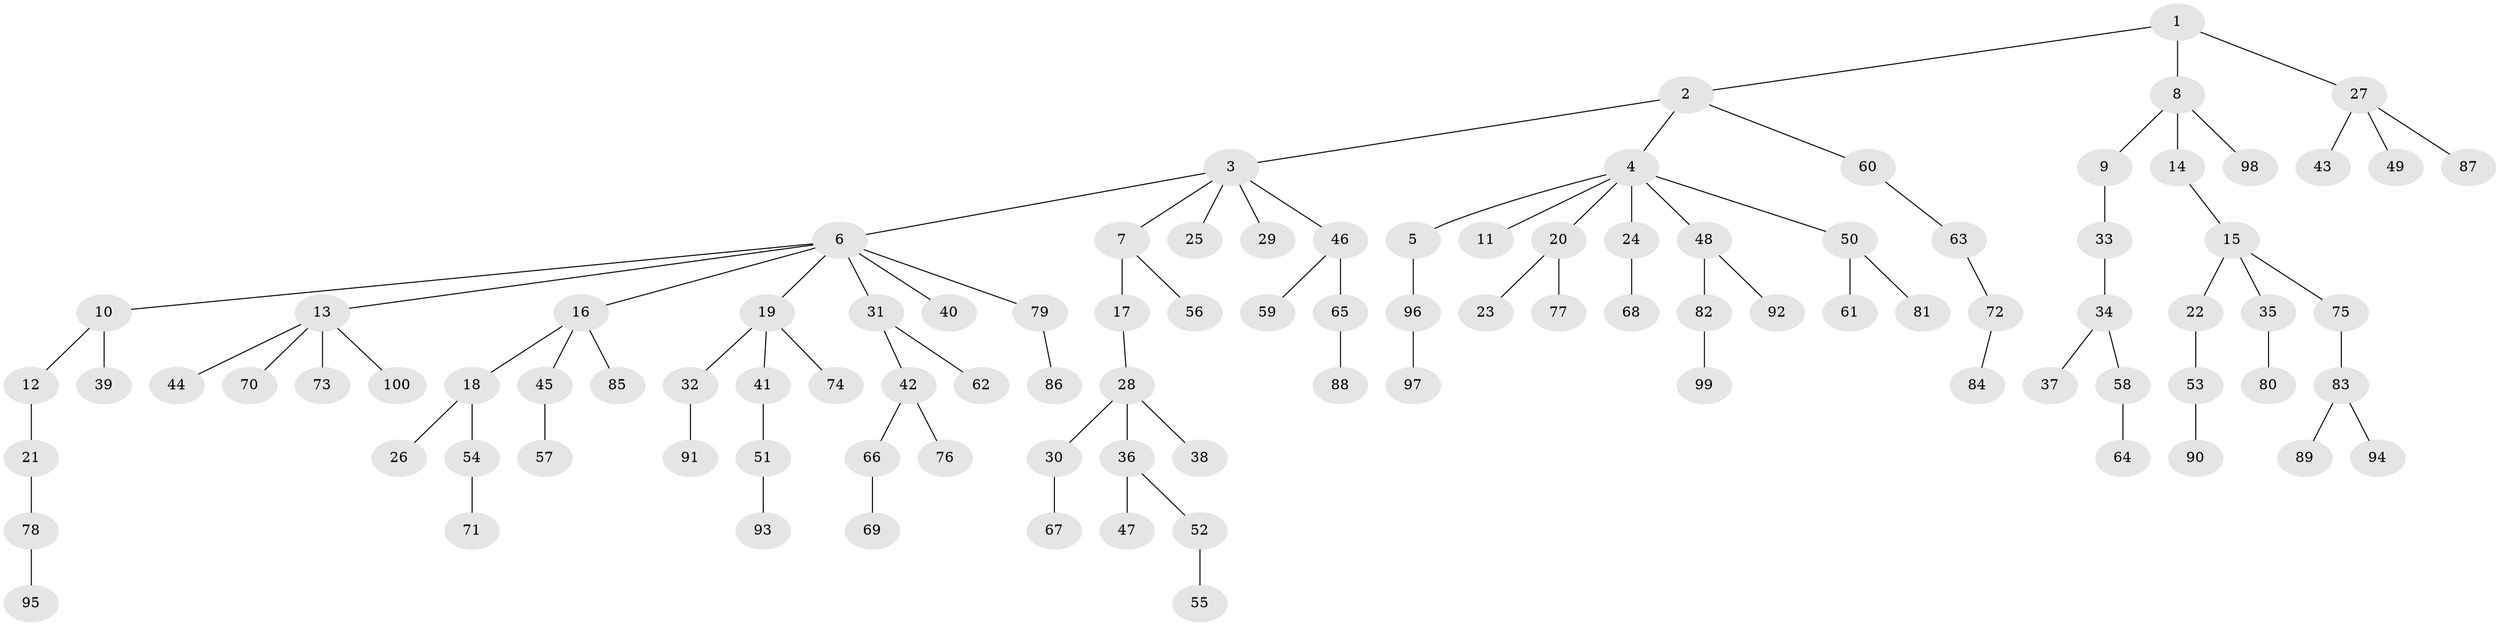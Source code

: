 // Generated by graph-tools (version 1.1) at 2025/38/02/21/25 10:38:55]
// undirected, 100 vertices, 99 edges
graph export_dot {
graph [start="1"]
  node [color=gray90,style=filled];
  1;
  2;
  3;
  4;
  5;
  6;
  7;
  8;
  9;
  10;
  11;
  12;
  13;
  14;
  15;
  16;
  17;
  18;
  19;
  20;
  21;
  22;
  23;
  24;
  25;
  26;
  27;
  28;
  29;
  30;
  31;
  32;
  33;
  34;
  35;
  36;
  37;
  38;
  39;
  40;
  41;
  42;
  43;
  44;
  45;
  46;
  47;
  48;
  49;
  50;
  51;
  52;
  53;
  54;
  55;
  56;
  57;
  58;
  59;
  60;
  61;
  62;
  63;
  64;
  65;
  66;
  67;
  68;
  69;
  70;
  71;
  72;
  73;
  74;
  75;
  76;
  77;
  78;
  79;
  80;
  81;
  82;
  83;
  84;
  85;
  86;
  87;
  88;
  89;
  90;
  91;
  92;
  93;
  94;
  95;
  96;
  97;
  98;
  99;
  100;
  1 -- 2;
  1 -- 8;
  1 -- 27;
  2 -- 3;
  2 -- 4;
  2 -- 60;
  3 -- 6;
  3 -- 7;
  3 -- 25;
  3 -- 29;
  3 -- 46;
  4 -- 5;
  4 -- 11;
  4 -- 20;
  4 -- 24;
  4 -- 48;
  4 -- 50;
  5 -- 96;
  6 -- 10;
  6 -- 13;
  6 -- 16;
  6 -- 19;
  6 -- 31;
  6 -- 40;
  6 -- 79;
  7 -- 17;
  7 -- 56;
  8 -- 9;
  8 -- 14;
  8 -- 98;
  9 -- 33;
  10 -- 12;
  10 -- 39;
  12 -- 21;
  13 -- 44;
  13 -- 70;
  13 -- 73;
  13 -- 100;
  14 -- 15;
  15 -- 22;
  15 -- 35;
  15 -- 75;
  16 -- 18;
  16 -- 45;
  16 -- 85;
  17 -- 28;
  18 -- 26;
  18 -- 54;
  19 -- 32;
  19 -- 41;
  19 -- 74;
  20 -- 23;
  20 -- 77;
  21 -- 78;
  22 -- 53;
  24 -- 68;
  27 -- 43;
  27 -- 49;
  27 -- 87;
  28 -- 30;
  28 -- 36;
  28 -- 38;
  30 -- 67;
  31 -- 42;
  31 -- 62;
  32 -- 91;
  33 -- 34;
  34 -- 37;
  34 -- 58;
  35 -- 80;
  36 -- 47;
  36 -- 52;
  41 -- 51;
  42 -- 66;
  42 -- 76;
  45 -- 57;
  46 -- 59;
  46 -- 65;
  48 -- 82;
  48 -- 92;
  50 -- 61;
  50 -- 81;
  51 -- 93;
  52 -- 55;
  53 -- 90;
  54 -- 71;
  58 -- 64;
  60 -- 63;
  63 -- 72;
  65 -- 88;
  66 -- 69;
  72 -- 84;
  75 -- 83;
  78 -- 95;
  79 -- 86;
  82 -- 99;
  83 -- 89;
  83 -- 94;
  96 -- 97;
}
